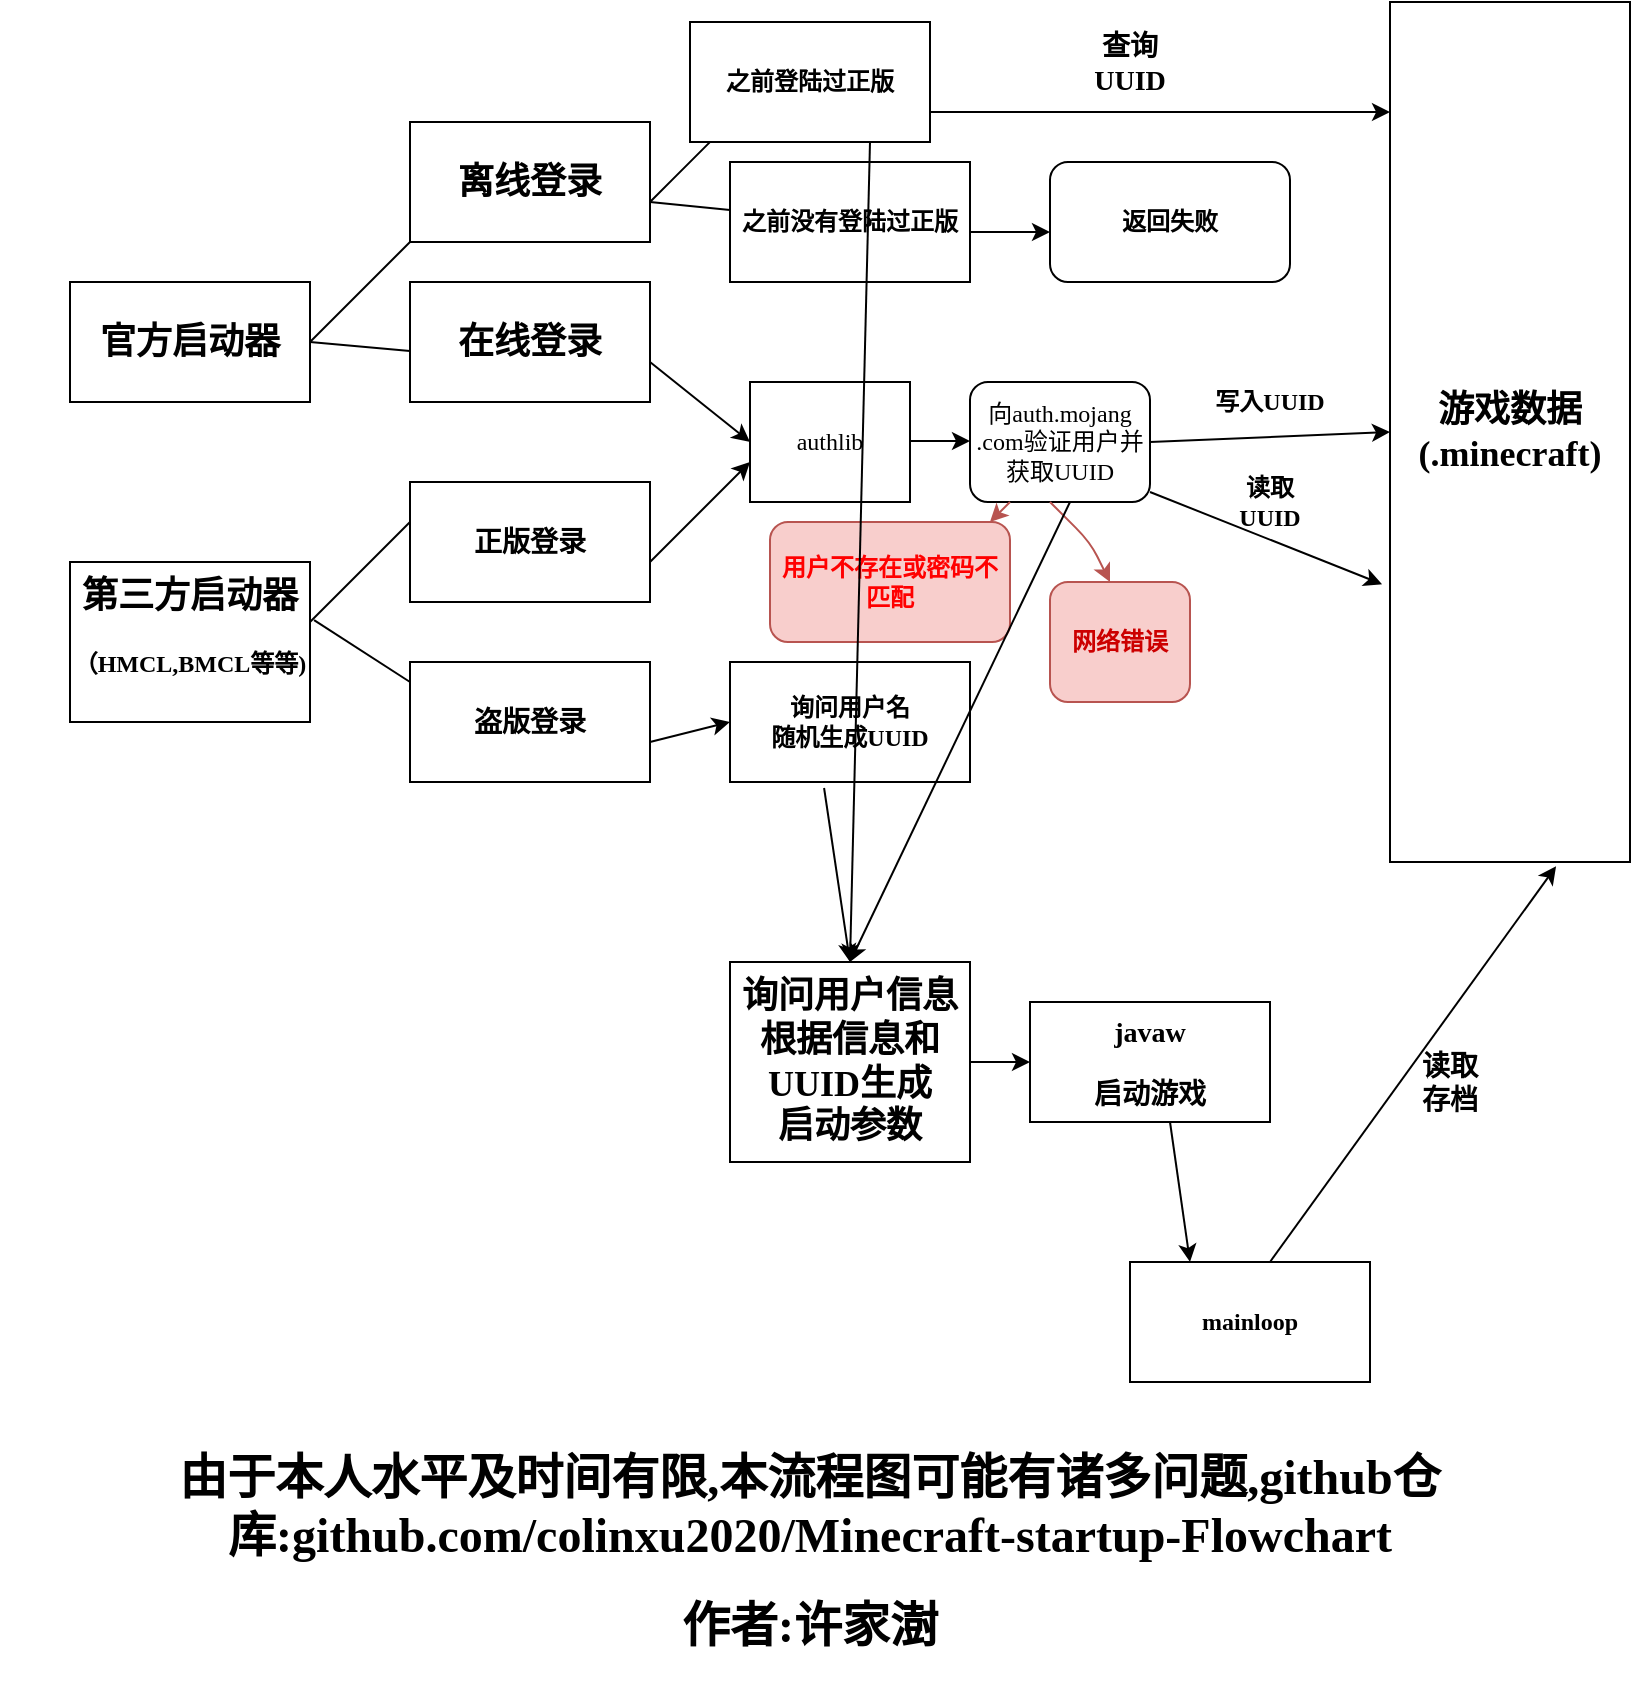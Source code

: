 <mxfile version="13.7.9" type="device"><diagram id="C5RBs43oDa-KdzZeNtuy" name="Page-1"><mxGraphModel dx="852" dy="494" grid="1" gridSize="10" guides="1" tooltips="1" connect="1" arrows="1" fold="1" page="1" pageScale="1" pageWidth="827" pageHeight="1169" math="0" shadow="0"><root><mxCell id="WIyWlLk6GJQsqaUBKTNV-0"/><mxCell id="WIyWlLk6GJQsqaUBKTNV-1" parent="WIyWlLk6GJQsqaUBKTNV-0"/><mxCell id="IQ1WFvswOSSB9n_8ebDj-0" value="&lt;h2&gt;&lt;font face=&quot;Verdana&quot;&gt;官方启动器&lt;/font&gt;&lt;/h2&gt;" style="rounded=0;whiteSpace=wrap;html=1;" vertex="1" parent="WIyWlLk6GJQsqaUBKTNV-1"><mxGeometry x="40" y="160" width="120" height="60" as="geometry"/></mxCell><mxCell id="IQ1WFvswOSSB9n_8ebDj-1" value="" style="endArrow=none;html=1;" edge="1" parent="WIyWlLk6GJQsqaUBKTNV-1"><mxGeometry width="50" height="50" relative="1" as="geometry"><mxPoint x="160" y="190" as="sourcePoint"/><mxPoint x="210" y="140" as="targetPoint"/><Array as="points"/></mxGeometry></mxCell><mxCell id="IQ1WFvswOSSB9n_8ebDj-2" value="&lt;h2&gt;&lt;font face=&quot;Verdana&quot;&gt;离线登录&lt;/font&gt;&lt;/h2&gt;" style="rounded=0;whiteSpace=wrap;html=1;" vertex="1" parent="WIyWlLk6GJQsqaUBKTNV-1"><mxGeometry x="210" y="80" width="120" height="60" as="geometry"/></mxCell><mxCell id="IQ1WFvswOSSB9n_8ebDj-3" value="" style="endArrow=none;html=1;" edge="1" parent="WIyWlLk6GJQsqaUBKTNV-1"><mxGeometry width="50" height="50" relative="1" as="geometry"><mxPoint x="330" y="120" as="sourcePoint"/><mxPoint x="380" y="70" as="targetPoint"/><Array as="points"><mxPoint x="350" y="100"/></Array></mxGeometry></mxCell><mxCell id="IQ1WFvswOSSB9n_8ebDj-4" value="&lt;h4&gt;之前登陆过正版&lt;/h4&gt;" style="rounded=0;whiteSpace=wrap;html=1;" vertex="1" parent="WIyWlLk6GJQsqaUBKTNV-1"><mxGeometry x="350" y="30" width="120" height="60" as="geometry"/></mxCell><mxCell id="IQ1WFvswOSSB9n_8ebDj-5" value="&lt;h2&gt;&lt;font face=&quot;Times New Roman&quot;&gt;游戏数据(.minecraft)&lt;/font&gt;&lt;/h2&gt;" style="rounded=0;whiteSpace=wrap;html=1;" vertex="1" parent="WIyWlLk6GJQsqaUBKTNV-1"><mxGeometry x="700" y="20" width="120" height="430" as="geometry"/></mxCell><mxCell id="IQ1WFvswOSSB9n_8ebDj-6" value="" style="endArrow=classic;html=1;exitX=1;exitY=0.75;exitDx=0;exitDy=0;entryX=0;entryY=0.128;entryDx=0;entryDy=0;entryPerimeter=0;" edge="1" parent="WIyWlLk6GJQsqaUBKTNV-1" source="IQ1WFvswOSSB9n_8ebDj-4" target="IQ1WFvswOSSB9n_8ebDj-5"><mxGeometry width="50" height="50" relative="1" as="geometry"><mxPoint x="470" y="70" as="sourcePoint"/><mxPoint x="650" y="40" as="targetPoint"/></mxGeometry></mxCell><mxCell id="IQ1WFvswOSSB9n_8ebDj-7" value="&lt;h3&gt;查询UUID&lt;/h3&gt;" style="text;html=1;strokeColor=none;fillColor=none;align=center;verticalAlign=middle;whiteSpace=wrap;rounded=0;fontFamily=Verdana;" vertex="1" parent="WIyWlLk6GJQsqaUBKTNV-1"><mxGeometry x="550" y="40" width="40" height="20" as="geometry"/></mxCell><mxCell id="IQ1WFvswOSSB9n_8ebDj-8" value="" style="endArrow=none;html=1;fontFamily=Verdana;" edge="1" parent="WIyWlLk6GJQsqaUBKTNV-1" target="IQ1WFvswOSSB9n_8ebDj-9"><mxGeometry width="50" height="50" relative="1" as="geometry"><mxPoint x="330" y="120" as="sourcePoint"/><mxPoint x="380" y="140" as="targetPoint"/></mxGeometry></mxCell><mxCell id="IQ1WFvswOSSB9n_8ebDj-9" value="&lt;h4&gt;&lt;font face=&quot;Verdana&quot;&gt;之前没有登陆过正版&lt;/font&gt;&lt;/h4&gt;" style="rounded=0;whiteSpace=wrap;html=1;" vertex="1" parent="WIyWlLk6GJQsqaUBKTNV-1"><mxGeometry x="370" y="100" width="120" height="60" as="geometry"/></mxCell><mxCell id="IQ1WFvswOSSB9n_8ebDj-10" value="" style="endArrow=classic;html=1;fontFamily=Verdana;" edge="1" parent="WIyWlLk6GJQsqaUBKTNV-1"><mxGeometry width="50" height="50" relative="1" as="geometry"><mxPoint x="490" y="135" as="sourcePoint"/><mxPoint x="530" y="135" as="targetPoint"/></mxGeometry></mxCell><mxCell id="IQ1WFvswOSSB9n_8ebDj-11" value="&lt;h4&gt;返回失败&lt;/h4&gt;" style="rounded=1;whiteSpace=wrap;html=1;fontFamily=Verdana;" vertex="1" parent="WIyWlLk6GJQsqaUBKTNV-1"><mxGeometry x="530" y="100" width="120" height="60" as="geometry"/></mxCell><mxCell id="IQ1WFvswOSSB9n_8ebDj-12" value="" style="endArrow=none;html=1;fontFamily=Verdana;" edge="1" parent="WIyWlLk6GJQsqaUBKTNV-1"><mxGeometry width="50" height="50" relative="1" as="geometry"><mxPoint x="160" y="190" as="sourcePoint"/><mxPoint x="210" y="194.545" as="targetPoint"/></mxGeometry></mxCell><mxCell id="IQ1WFvswOSSB9n_8ebDj-15" value="&lt;h2&gt;在线登录&lt;/h2&gt;" style="rounded=0;whiteSpace=wrap;html=1;fontFamily=Verdana;" vertex="1" parent="WIyWlLk6GJQsqaUBKTNV-1"><mxGeometry x="210" y="160" width="120" height="60" as="geometry"/></mxCell><mxCell id="IQ1WFvswOSSB9n_8ebDj-16" value="&lt;h2&gt;第三方启动器&lt;/h2&gt;&lt;h4&gt;（HMCL,BMCL等等)&lt;/h4&gt;&lt;div&gt;&lt;br&gt;&lt;/div&gt;" style="rounded=0;whiteSpace=wrap;html=1;fontFamily=Verdana;" vertex="1" parent="WIyWlLk6GJQsqaUBKTNV-1"><mxGeometry x="40" y="300" width="120" height="80" as="geometry"/></mxCell><mxCell id="IQ1WFvswOSSB9n_8ebDj-17" value="&lt;h3&gt;正版登录&lt;/h3&gt;" style="rounded=0;whiteSpace=wrap;html=1;fontFamily=Verdana;" vertex="1" parent="WIyWlLk6GJQsqaUBKTNV-1"><mxGeometry x="210" y="260" width="120" height="60" as="geometry"/></mxCell><mxCell id="IQ1WFvswOSSB9n_8ebDj-18" value="" style="endArrow=none;html=1;fontFamily=Verdana;" edge="1" parent="WIyWlLk6GJQsqaUBKTNV-1"><mxGeometry width="50" height="50" relative="1" as="geometry"><mxPoint x="160" y="330" as="sourcePoint"/><mxPoint x="210" y="280" as="targetPoint"/></mxGeometry></mxCell><mxCell id="IQ1WFvswOSSB9n_8ebDj-19" value="&lt;h3&gt;盗版登录&lt;/h3&gt;" style="rounded=0;whiteSpace=wrap;html=1;fontFamily=Verdana;" vertex="1" parent="WIyWlLk6GJQsqaUBKTNV-1"><mxGeometry x="210" y="350" width="120" height="60" as="geometry"/></mxCell><mxCell id="IQ1WFvswOSSB9n_8ebDj-20" value="" style="endArrow=none;html=1;fontFamily=Verdana;exitX=1.017;exitY=0.363;exitDx=0;exitDy=0;exitPerimeter=0;" edge="1" parent="WIyWlLk6GJQsqaUBKTNV-1" source="IQ1WFvswOSSB9n_8ebDj-16"><mxGeometry width="50" height="50" relative="1" as="geometry"><mxPoint x="160" y="410" as="sourcePoint"/><mxPoint x="210" y="360" as="targetPoint"/></mxGeometry></mxCell><mxCell id="IQ1WFvswOSSB9n_8ebDj-21" value="&lt;h4&gt;询问用户名&lt;br&gt;随机生成UUID&lt;/h4&gt;" style="rounded=0;whiteSpace=wrap;html=1;fontFamily=Verdana;" vertex="1" parent="WIyWlLk6GJQsqaUBKTNV-1"><mxGeometry x="370" y="350" width="120" height="60" as="geometry"/></mxCell><mxCell id="IQ1WFvswOSSB9n_8ebDj-27" value="" style="endArrow=classic;html=1;fontFamily=Verdana;entryX=0;entryY=0.5;entryDx=0;entryDy=0;" edge="1" parent="WIyWlLk6GJQsqaUBKTNV-1" target="IQ1WFvswOSSB9n_8ebDj-21"><mxGeometry width="50" height="50" relative="1" as="geometry"><mxPoint x="330" y="390" as="sourcePoint"/><mxPoint x="380" y="340" as="targetPoint"/></mxGeometry></mxCell><mxCell id="IQ1WFvswOSSB9n_8ebDj-28" value="" style="endArrow=classic;html=1;fontFamily=Verdana;" edge="1" parent="WIyWlLk6GJQsqaUBKTNV-1"><mxGeometry width="50" height="50" relative="1" as="geometry"><mxPoint x="330" y="300" as="sourcePoint"/><mxPoint x="380" y="250" as="targetPoint"/></mxGeometry></mxCell><mxCell id="IQ1WFvswOSSB9n_8ebDj-29" value="" style="endArrow=classic;html=1;fontFamily=Verdana;" edge="1" parent="WIyWlLk6GJQsqaUBKTNV-1"><mxGeometry width="50" height="50" relative="1" as="geometry"><mxPoint x="330" y="200" as="sourcePoint"/><mxPoint x="380" y="240" as="targetPoint"/></mxGeometry></mxCell><mxCell id="IQ1WFvswOSSB9n_8ebDj-30" value="authlib" style="rounded=0;whiteSpace=wrap;html=1;fontFamily=Verdana;" vertex="1" parent="WIyWlLk6GJQsqaUBKTNV-1"><mxGeometry x="380" y="210" width="80" height="60" as="geometry"/></mxCell><mxCell id="IQ1WFvswOSSB9n_8ebDj-31" value="" style="endArrow=classic;html=1;fontFamily=Verdana;" edge="1" parent="WIyWlLk6GJQsqaUBKTNV-1"><mxGeometry width="50" height="50" relative="1" as="geometry"><mxPoint x="460" y="239.5" as="sourcePoint"/><mxPoint x="490" y="239.5" as="targetPoint"/></mxGeometry></mxCell><mxCell id="IQ1WFvswOSSB9n_8ebDj-32" value="向auth.mojang&lt;br&gt;.com验证用户并获取UUID" style="rounded=1;whiteSpace=wrap;html=1;fontFamily=Verdana;" vertex="1" parent="WIyWlLk6GJQsqaUBKTNV-1"><mxGeometry x="490" y="210" width="90" height="60" as="geometry"/></mxCell><mxCell id="IQ1WFvswOSSB9n_8ebDj-33" value="" style="endArrow=classic;html=1;fontFamily=Verdana;entryX=0;entryY=0.5;entryDx=0;entryDy=0;" edge="1" parent="WIyWlLk6GJQsqaUBKTNV-1" target="IQ1WFvswOSSB9n_8ebDj-5"><mxGeometry width="50" height="50" relative="1" as="geometry"><mxPoint x="580" y="240" as="sourcePoint"/><mxPoint x="630" y="190" as="targetPoint"/></mxGeometry></mxCell><mxCell id="IQ1WFvswOSSB9n_8ebDj-34" value="&lt;h4&gt;写入UUID&lt;/h4&gt;" style="text;html=1;strokeColor=none;fillColor=none;align=center;verticalAlign=middle;whiteSpace=wrap;rounded=0;fontFamily=Verdana;" vertex="1" parent="WIyWlLk6GJQsqaUBKTNV-1"><mxGeometry x="610" y="210" width="60" height="20" as="geometry"/></mxCell><mxCell id="IQ1WFvswOSSB9n_8ebDj-35" value="" style="endArrow=classic;html=1;fontFamily=Verdana;entryX=-0.033;entryY=0.677;entryDx=0;entryDy=0;entryPerimeter=0;" edge="1" parent="WIyWlLk6GJQsqaUBKTNV-1" target="IQ1WFvswOSSB9n_8ebDj-5"><mxGeometry width="50" height="50" relative="1" as="geometry"><mxPoint x="580" y="265" as="sourcePoint"/><mxPoint x="630" y="215" as="targetPoint"/></mxGeometry></mxCell><mxCell id="IQ1WFvswOSSB9n_8ebDj-36" value="&lt;h4&gt;读取UUID&lt;/h4&gt;" style="text;html=1;strokeColor=none;fillColor=none;align=center;verticalAlign=middle;whiteSpace=wrap;rounded=0;fontFamily=Verdana;" vertex="1" parent="WIyWlLk6GJQsqaUBKTNV-1"><mxGeometry x="620" y="260" width="40" height="20" as="geometry"/></mxCell><mxCell id="IQ1WFvswOSSB9n_8ebDj-38" value="" style="endArrow=classic;html=1;labelBackgroundColor=#FF6666;fontFamily=Verdana;fontColor=#FF0000;fillColor=#f8cecc;strokeColor=#b85450;" edge="1" parent="WIyWlLk6GJQsqaUBKTNV-1"><mxGeometry width="50" height="50" relative="1" as="geometry"><mxPoint x="530" y="270" as="sourcePoint"/><mxPoint x="560" y="310" as="targetPoint"/><Array as="points"><mxPoint x="550" y="290"/></Array></mxGeometry></mxCell><mxCell id="IQ1WFvswOSSB9n_8ebDj-39" value="&lt;h4&gt;网络错误&lt;/h4&gt;" style="rounded=1;whiteSpace=wrap;html=1;fontFamily=Verdana;fillColor=#f8cecc;strokeColor=#b85450;fontColor=#CC0000;" vertex="1" parent="WIyWlLk6GJQsqaUBKTNV-1"><mxGeometry x="530" y="310" width="70" height="60" as="geometry"/></mxCell><mxCell id="IQ1WFvswOSSB9n_8ebDj-40" value="" style="endArrow=classic;html=1;labelBackgroundColor=#FF6666;fontFamily=Verdana;fontColor=#FF0000;fillColor=#f8cecc;strokeColor=#b85450;" edge="1" parent="WIyWlLk6GJQsqaUBKTNV-1"><mxGeometry width="50" height="50" relative="1" as="geometry"><mxPoint x="510" y="270" as="sourcePoint"/><mxPoint x="500" y="280" as="targetPoint"/><Array as="points"/></mxGeometry></mxCell><mxCell id="IQ1WFvswOSSB9n_8ebDj-41" value="&lt;h4&gt;用户不存在或密码不匹配&lt;/h4&gt;" style="rounded=1;whiteSpace=wrap;html=1;fontFamily=Verdana;fillColor=#f8cecc;strokeColor=#b85450;fontColor=#FF0000;" vertex="1" parent="WIyWlLk6GJQsqaUBKTNV-1"><mxGeometry x="390" y="280" width="120" height="60" as="geometry"/></mxCell><mxCell id="IQ1WFvswOSSB9n_8ebDj-43" value="&lt;h2&gt;&lt;font color=&quot;#000000&quot;&gt;询问用户信息&lt;br&gt;&lt;/font&gt;&lt;font color=&quot;#000000&quot;&gt;根据信息和UUID生成&lt;br&gt;&lt;/font&gt;&lt;font color=&quot;#000000&quot;&gt;启动参数&lt;/font&gt;&lt;/h2&gt;" style="rounded=0;whiteSpace=wrap;html=1;fontFamily=Verdana;fontColor=#FF0000;" vertex="1" parent="WIyWlLk6GJQsqaUBKTNV-1"><mxGeometry x="370" y="500" width="120" height="100" as="geometry"/></mxCell><mxCell id="IQ1WFvswOSSB9n_8ebDj-44" value="" style="endArrow=classic;html=1;labelBackgroundColor=#FF6666;fontFamily=Verdana;fontColor=#FF0000;entryX=0.5;entryY=0;entryDx=0;entryDy=0;" edge="1" parent="WIyWlLk6GJQsqaUBKTNV-1" target="IQ1WFvswOSSB9n_8ebDj-43"><mxGeometry width="50" height="50" relative="1" as="geometry"><mxPoint x="540" y="270" as="sourcePoint"/><mxPoint x="540" y="270" as="targetPoint"/></mxGeometry></mxCell><mxCell id="IQ1WFvswOSSB9n_8ebDj-45" value="" style="endArrow=classic;html=1;labelBackgroundColor=#FF6666;fontFamily=Verdana;fontColor=#FF0000;exitX=0.75;exitY=1;exitDx=0;exitDy=0;entryX=0.5;entryY=0;entryDx=0;entryDy=0;" edge="1" parent="WIyWlLk6GJQsqaUBKTNV-1" source="IQ1WFvswOSSB9n_8ebDj-4" target="IQ1WFvswOSSB9n_8ebDj-43"><mxGeometry width="50" height="50" relative="1" as="geometry"><mxPoint x="180" y="480" as="sourcePoint"/><mxPoint x="230" y="430" as="targetPoint"/></mxGeometry></mxCell><mxCell id="IQ1WFvswOSSB9n_8ebDj-47" value="" style="endArrow=classic;html=1;labelBackgroundColor=#FF6666;fontFamily=Verdana;fontColor=#FF0000;exitX=0.392;exitY=1.05;exitDx=0;exitDy=0;exitPerimeter=0;" edge="1" parent="WIyWlLk6GJQsqaUBKTNV-1" source="IQ1WFvswOSSB9n_8ebDj-21"><mxGeometry width="50" height="50" relative="1" as="geometry"><mxPoint x="350" y="480" as="sourcePoint"/><mxPoint x="430" y="500" as="targetPoint"/></mxGeometry></mxCell><mxCell id="IQ1WFvswOSSB9n_8ebDj-48" value="&lt;h3&gt;&lt;font color=&quot;#000000&quot;&gt;javaw&lt;/font&gt;&lt;/h3&gt;&lt;h3&gt;&lt;font color=&quot;#000000&quot;&gt;启动游戏&lt;/font&gt;&lt;/h3&gt;" style="rounded=0;whiteSpace=wrap;html=1;fontFamily=Verdana;fontColor=#FF0000;" vertex="1" parent="WIyWlLk6GJQsqaUBKTNV-1"><mxGeometry x="520" y="520" width="120" height="60" as="geometry"/></mxCell><mxCell id="IQ1WFvswOSSB9n_8ebDj-49" value="" style="endArrow=classic;html=1;labelBackgroundColor=#FF6666;fontFamily=Verdana;fontColor=#FF0000;entryX=0;entryY=0.5;entryDx=0;entryDy=0;" edge="1" parent="WIyWlLk6GJQsqaUBKTNV-1" target="IQ1WFvswOSSB9n_8ebDj-48"><mxGeometry width="50" height="50" relative="1" as="geometry"><mxPoint x="490" y="550" as="sourcePoint"/><mxPoint x="540" y="500" as="targetPoint"/></mxGeometry></mxCell><mxCell id="IQ1WFvswOSSB9n_8ebDj-50" value="" style="endArrow=classic;html=1;labelBackgroundColor=#FF6666;fontFamily=Verdana;fontColor=#FF0000;" edge="1" parent="WIyWlLk6GJQsqaUBKTNV-1"><mxGeometry width="50" height="50" relative="1" as="geometry"><mxPoint x="590" y="580" as="sourcePoint"/><mxPoint x="600" y="650" as="targetPoint"/><Array as="points"/></mxGeometry></mxCell><mxCell id="IQ1WFvswOSSB9n_8ebDj-51" value="&lt;h4&gt;&lt;font color=&quot;#000000&quot;&gt;mainloop&lt;/font&gt;&lt;/h4&gt;" style="rounded=0;whiteSpace=wrap;html=1;fontFamily=Verdana;fontColor=#FF0000;" vertex="1" parent="WIyWlLk6GJQsqaUBKTNV-1"><mxGeometry x="570" y="650" width="120" height="60" as="geometry"/></mxCell><mxCell id="IQ1WFvswOSSB9n_8ebDj-52" value="" style="endArrow=classic;html=1;labelBackgroundColor=#FF6666;fontFamily=Verdana;fontColor=#FF0000;entryX=0.692;entryY=1.005;entryDx=0;entryDy=0;entryPerimeter=0;" edge="1" parent="WIyWlLk6GJQsqaUBKTNV-1" target="IQ1WFvswOSSB9n_8ebDj-5"><mxGeometry width="50" height="50" relative="1" as="geometry"><mxPoint x="640" y="650" as="sourcePoint"/><mxPoint x="690" y="600" as="targetPoint"/></mxGeometry></mxCell><mxCell id="IQ1WFvswOSSB9n_8ebDj-53" value="&lt;h3&gt;读取存档&lt;/h3&gt;" style="text;html=1;strokeColor=none;fillColor=none;align=center;verticalAlign=middle;whiteSpace=wrap;rounded=0;fontFamily=Verdana;" vertex="1" parent="WIyWlLk6GJQsqaUBKTNV-1"><mxGeometry x="710" y="550" width="40" height="20" as="geometry"/></mxCell><mxCell id="IQ1WFvswOSSB9n_8ebDj-54" value="&lt;h1&gt;由于本人水平及时间有限,本流程图可能有诸多问题,github仓库:github.com/colinxu2020/Minecraft-startup-Flowchart&lt;/h1&gt;&lt;h1&gt;作者:许家澍&lt;/h1&gt;" style="text;html=1;strokeColor=none;fillColor=none;align=center;verticalAlign=middle;whiteSpace=wrap;rounded=0;fontFamily=Verdana;fontColor=#000000;" vertex="1" parent="WIyWlLk6GJQsqaUBKTNV-1"><mxGeometry x="5" y="720" width="810" height="150" as="geometry"/></mxCell></root></mxGraphModel></diagram></mxfile>
